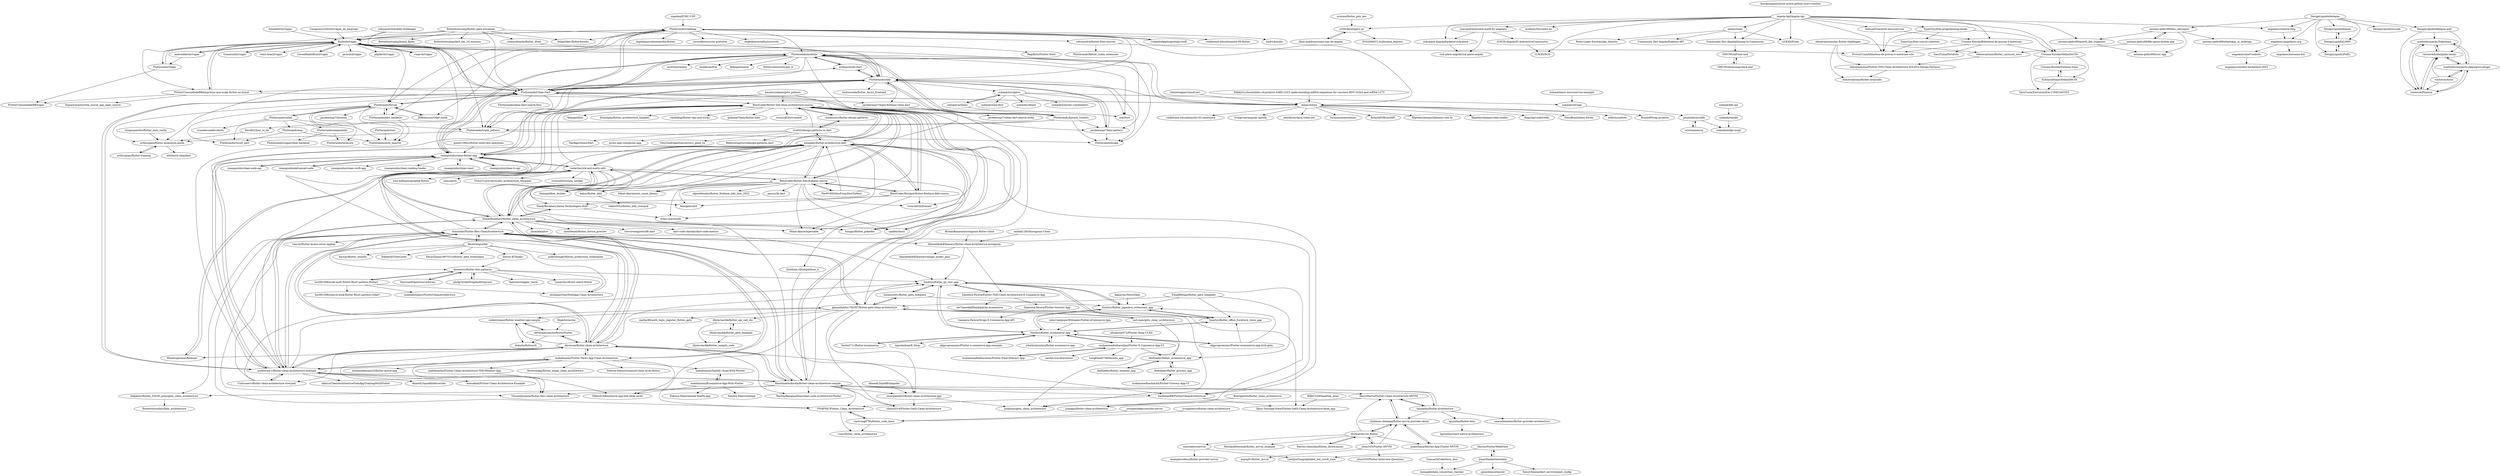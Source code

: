 digraph G {
"ropalma/ICMC-USP" -> "Flutterando/roadmap" ["e"=1]
"vuejs-br/vagas" -> "flutterbr/vagas" ["e"=1]
"mohak1283/Instagram-Clone" -> "AhmedAbdoElhawary/flutter-clean-architecture-instagram" ["e"=1]
"hungps/flutter_pokedex" -> "ResoCoder/flutter-tdd-clean-architecture-course" ["e"=1]
"klisiewicz/flutter-bloc-patterns" -> "VeryGoodOpenSource/formz" ["e"=1]
"klisiewicz/flutter-bloc-patterns" -> "philip-brink/DragAndDropLists" ["e"=1]
"klisiewicz/flutter-bloc-patterns" -> "hoc081098/node-auth-flutter-BLoC-pattern-RxDart"
"klisiewicz/flutter-bloc-patterns" -> "Rahiche/stepper_touch" ["e"=1]
"klisiewicz/flutter-bloc-patterns" -> "LanarsInc/direct-select-flutter" ["e"=1]
"klisiewicz/flutter-bloc-patterns" -> "imSanjaySoni/NoteApp-Clean-Architecture"
"klisiewicz/flutter-bloc-patterns" -> "SinaSys/flutter_go_rest_app"
"hoc081098/node-auth-flutter-BLoC-pattern-RxDart" -> "klisiewicz/flutter-bloc-patterns"
"hoc081098/node-auth-flutter-BLoC-pattern-RxDart" -> "imSanjaySoni/NoteApp-Clean-Architecture"
"hoc081098/node-auth-flutter-BLoC-pattern-RxDart" -> "imamabdulazis/FlutterCleanArchitecture"
"hoc081098/node-auth-flutter-BLoC-pattern-RxDart" -> "hoc081098/search-book-flutter-BLoC-pattern-rxdart"
"mobxjs/mobx.dart" -> "Flutterando/modular" ["e"=1]
"mobxjs/mobx.dart" -> "Flutterando/slidy" ["e"=1]
"scottt2/design-patterns-in-dart" -> "mkobuolys/flutter-design-patterns" ["e"=1]
"scottt2/design-patterns-in-dart" -> "RefactoringGuru/design-patterns-dart"
"scottt2/design-patterns-in-dart" -> "mhadaily/flutter-architecture-ddd"
"scottt2/design-patterns-in-dart" -> "TheAlgorithms/Dart" ["e"=1]
"scottt2/design-patterns-in-dart" -> "ResoCoder/flutter-tdd-clean-architecture-course"
"scottt2/design-patterns-in-dart" -> "picnic-app-cool/picnic-app" ["e"=1]
"scottt2/design-patterns-in-dart" -> "VeryGoodOpenSource/very_good_cli" ["e"=1]
"miorimmax/cq" -> "pmatiello/mockfn"
"Gommunity/vagas" -> "flutterbr/vagas" ["e"=1]
"flutterbootcamp/flutter-para-iniciantes" -> "flutterbootcamp/brasil_fields"
"flutterbootcamp/flutter-para-iniciantes" -> "flutterbr/vagas"
"flutterbootcamp/flutter-para-iniciantes" -> "FlutterComunidadeBR/empresas-que-usam-flutter-no-brasil"
"flutterbootcamp/flutter-para-iniciantes" -> "flutterbootcamp/dart_em_10_minutos"
"flutterbootcamp/flutter-para-iniciantes" -> "robsonsilv4/flutter-free-courses"
"flutterbootcamp/flutter-para-iniciantes" -> "Flutterando/Clean-Dart"
"flutterbootcamp/flutter-para-iniciantes" -> "rubensdemelo/flutter_ifood"
"flutterbootcamp/flutter-para-iniciantes" -> "feliperfdev/flutter4noobs" ["e"=1]
"Flutterando/slidy" -> "Flutterando/modular"
"Flutterando/slidy" -> "Flutterando/Clean-Dart"
"Flutterando/slidy" -> "jacobaraujo7/bloc-pattern"
"Flutterando/slidy" -> "flutterbr/vagas"
"Flutterando/slidy" -> "Flutterando/hasura_connect"
"Flutterando/slidy" -> "Flutterando/triple_pattern"
"Flutterando/slidy" -> "mobxjs/mobx.dart" ["e"=1]
"Flutterando/slidy" -> "Flutterando/asuka"
"Flutterando/slidy" -> "rmanguinho/clean-flutter-app"
"Flutterando/slidy" -> "FlutterComunidadeBR/empresas-que-usam-flutter-no-brasil"
"Flutterando/slidy" -> "toshiossada/flutter_micro_frontend"
"Flutterando/slidy" -> "nubank/nuvigator"
"Flutterando/slidy" -> "jacobaraujo7/login-firebase-clean-dart"
"Flutterando/slidy" -> "arthurgiani/flutter-animation-guide"
"Flutterando/slidy" -> "isar/hive" ["e"=1]
"steniowagner/mindCast" -> "olmps/memo" ["e"=1]
"kaparray/NewsDaily" -> "SinaSys/flutter_japanese_restaurant_app" ["e"=1]
"vedartm/rick-and-morty-info" -> "KhoaSuperman/findseat" ["e"=1]
"vedartm/rick-and-morty-info" -> "mhadaily/flutter-architecture-ddd"
"vedartm/rick-and-morty-info" -> "shubham-chhimpa/done_it"
"vedartm/rick-and-morty-info" -> "felangel/cubit" ["e"=1]
"vedartm/rick-and-morty-info" -> "ResoCoder/flutter-tdd-clean-architecture-course"
"vedartm/rick-and-morty-info" -> "rmanguinho/clean-flutter-app"
"vedartm/rick-and-morty-info" -> "zino-hofmann/graphql-flutter" ["e"=1]
"vedartm/rick-and-morty-info" -> "simc/dartx" ["e"=1]
"vedartm/rick-and-morty-info" -> "ShadyBoukhary/flutter_clean_architecture"
"vedartm/rick-and-morty-info" -> "felangel/flow_builder" ["e"=1]
"vedartm/rick-and-morty-info" -> "HasithaAthukorala/flutter-clean-architecture-sample"
"vedartm/rick-and-morty-info" -> "ResoCoder/flutter-ddd-firebase-course"
"vedartm/rick-and-morty-info" -> "hungps/flutter_pokedex" ["e"=1]
"vedartm/rick-and-morty-info" -> "VictorUvarov/provider_architecture_template" ["e"=1]
"vedartm/rick-and-morty-info" -> "rrousselGit/state_notifier" ["e"=1]
"ShadyBoukhary/flutter_clean_architecture" -> "ShadyBoukhary/Axion-Technologies-HnH"
"ShadyBoukhary/flutter_clean_architecture" -> "ResoCoder/flutter-tdd-clean-architecture-course"
"ShadyBoukhary/flutter_clean_architecture" -> "mhadaily/flutter-architecture-ddd"
"ShadyBoukhary/flutter_clean_architecture" -> "guilherme-v/flutter-clean-architecture-example"
"ShadyBoukhary/flutter_clean_architecture" -> "rmanguinho/clean-flutter-app"
"ShadyBoukhary/flutter_clean_architecture" -> "devmuaz/flutter-clean-architecture"
"ShadyBoukhary/flutter_clean_architecture" -> "vedartm/rick-and-morty-info"
"ShadyBoukhary/flutter_clean_architecture" -> "aloisdeniel/flutter_device_preview" ["e"=1]
"ShadyBoukhary/flutter_clean_architecture" -> "trevorwang/retrofit.dart" ["e"=1]
"ShadyBoukhary/flutter_clean_architecture" -> "ntminhdn/Flutter-Bloc-CleanArchitecture"
"ShadyBoukhary/flutter_clean_architecture" -> "spebbe/dartz" ["e"=1]
"ShadyBoukhary/flutter_clean_architecture" -> "Milad-Akarie/injectable" ["e"=1]
"ShadyBoukhary/flutter_clean_architecture" -> "dart-code-checker/dart-code-metrics" ["e"=1]
"ShadyBoukhary/flutter_clean_architecture" -> "hungps/flutter_pokedex" ["e"=1]
"ShadyBoukhary/flutter_clean_architecture" -> "jhomlala/alice" ["e"=1]
"Flutterando/Vagas" -> "flutterbr/vagas"
"Flutterando/Vagas" -> "FlutterComunidadeBR/vagas"
"ShadyBoukhary/Axion-Technologies-HnH" -> "ShadyBoukhary/flutter_clean_architecture"
"ShadyBoukhary/Axion-Technologies-HnH" -> "vykes-mac/molib"
"nubank/basic-microservice-example" -> "nubank/selvage" ["e"=1]
"Darren-chenchen/flutter_flowermusic" -> "ditclear/mvvm_flutter" ["e"=1]
"pmatiello/mockfn" -> "miorimmax/cq"
"pmatiello/mockfn" -> "nubank/midje-nrepl"
"comigor/artemis" -> "nubank/nuvigator" ["e"=1]
"comigor/artemis" -> "Flutterando/hasura_connect" ["e"=1]
"ditclear/mvvm_flutter" -> "jitsm555/Flutter-MVVM"
"ditclear/mvvm_flutter" -> "shubham-chhimpa/flutter-mvvm-provider-demo"
"ditclear/mvvm_flutter" -> "Darren-chenchen/flutter_flowermusic" ["e"=1]
"ditclear/mvvm_flutter" -> "MeshackMusundi/flutter_mvvm_example"
"ditclear/mvvm_flutter" -> "unicreators/mvvm"
"ditclear/mvvm_flutter" -> "azamsharp/Movies-App-Flutter-MVVM"
"ditclear/mvvm_flutter" -> "HarryHaiVn/Flutter-Clean-Architecture-MVVM"
"tguizelini/flutter-bloc" -> "tguizelini/react-native-architecture"
"jacobaraujo7/bloc-pattern" -> "Flutterando/asuka"
"jacobaraujo7/bloc-pattern" -> "Flutterando/slidy"
"HarryHaiVn/Flutter-Clean-Architecture-MVVM" -> "tguizelini/flutter-architecture"
"HarryHaiVn/Flutter-Clean-Architecture-MVVM" -> "shubham-chhimpa/flutter-mvvm-provider-demo"
"HarryHaiVn/Flutter-Clean-Architecture-MVVM" -> "juanagu/flutter-clean-architecture"
"nubank/selvage" -> "pmatiello/mockfn"
"nubank/emidje" -> "nubank/midje-nrepl"
"rmanguinho/clean-react" -> "rmanguinho/clean-flutter-app" ["e"=1]
"JonasWanke/timetable" -> "Skyost/FlutterWeekView"
"JonasWanke/timetable" -> "TatsuUkraine/dart_environment_config"
"JonasWanke/timetable" -> "komapeb/data_connection_checker"
"JonasWanke/timetable" -> "jamesblasco/layout" ["e"=1]
"srnunio/flutter_pub_dev" -> "e200/developers.ao"
"dotnetdevbr/vagas" -> "flutterbr/vagas" ["e"=1]
"mkobuolys/flutter-design-patterns" -> "ResoCoder/flutter-tdd-clean-architecture-course" ["e"=1]
"mkobuolys/flutter-design-patterns" -> "scottt2/design-patterns-in-dart" ["e"=1]
"ResoCoder/flutter-tdd-clean-architecture-course" -> "ShadyBoukhary/flutter_clean_architecture"
"ResoCoder/flutter-tdd-clean-architecture-course" -> "ResoCoder/flutter-ddd-firebase-course"
"ResoCoder/flutter-tdd-clean-architecture-course" -> "ResoCoder/finished-flutter-firebase-ddd-course"
"ResoCoder/flutter-tdd-clean-architecture-course" -> "mkobuolys/flutter-design-patterns" ["e"=1]
"ResoCoder/flutter-tdd-clean-architecture-course" -> "felangel/bloc" ["e"=1]
"ResoCoder/flutter-tdd-clean-architecture-course" -> "devmuaz/flutter-clean-architecture"
"ResoCoder/flutter-tdd-clean-architecture-course" -> "brianegan/flutter_architecture_samples" ["e"=1]
"ResoCoder/flutter-tdd-clean-architecture-course" -> "mhadaily/flutter-architecture-ddd"
"ResoCoder/flutter-tdd-clean-architecture-course" -> "vandadnp/flutter-tips-and-tricks" ["e"=1]
"ResoCoder/flutter-tdd-clean-architecture-course" -> "spebbe/dartz" ["e"=1]
"ResoCoder/flutter-tdd-clean-architecture-course" -> "gskinnerTeam/flutter-folio" ["e"=1]
"ResoCoder/flutter-tdd-clean-architecture-course" -> "rrousselGit/riverpod" ["e"=1]
"ResoCoder/flutter-tdd-clean-architecture-course" -> "hungps/flutter_pokedex" ["e"=1]
"ResoCoder/flutter-tdd-clean-architecture-course" -> "rrousselGit/freezed" ["e"=1]
"ResoCoder/flutter-tdd-clean-architecture-course" -> "isar/hive" ["e"=1]
"Tarikul711/flutter-ecommerce" -> "SinaSys/flutter_ecommerce_app" ["e"=1]
"flutterbr/vagas" -> "Flutterando/Vagas"
"flutterbr/vagas" -> "vuejs-br/vagas" ["e"=1]
"flutterbr/vagas" -> "Flutterando/Clean-Dart"
"flutterbr/vagas" -> "Flutterando/slidy"
"flutterbr/vagas" -> "androiddevbr/vagas" ["e"=1]
"flutterbr/vagas" -> "Flutterando/modular"
"flutterbr/vagas" -> "FlutterComunidadeBR/empresas-que-usam-flutter-no-brasil"
"flutterbr/vagas" -> "Flutterando/triple_pattern"
"flutterbr/vagas" -> "Flutterando/roadmap"
"flutterbr/vagas" -> "Gommunity/vagas" ["e"=1]
"flutterbr/vagas" -> "react-brasil/vagas" ["e"=1]
"flutterbr/vagas" -> "Flutterando/forum"
"flutterbr/vagas" -> "CocoaHeadsBrasil/vagas" ["e"=1]
"flutterbr/vagas" -> "qa-brasil/vagas" ["e"=1]
"flutterbr/vagas" -> "phpdevbr/vagas" ["e"=1]
"Flutterando/Clean-Dart" -> "Flutterando/modular"
"Flutterando/Clean-Dart" -> "Flutterando/slidy"
"Flutterando/Clean-Dart" -> "Flutterando/roadmap"
"Flutterando/Clean-Dart" -> "flutterbr/vagas"
"Flutterando/Clean-Dart" -> "rmanguinho/clean-flutter-app"
"Flutterando/Clean-Dart" -> "Flutterando/forum"
"Flutterando/Clean-Dart" -> "Flutterando/triple_pattern"
"Flutterando/Clean-Dart" -> "mobxjs/mobx.dart" ["e"=1]
"Flutterando/Clean-Dart" -> "jacobaraujo7/login-firebase-clean-dart"
"Flutterando/Clean-Dart" -> "olmps/memo"
"Flutterando/Clean-Dart" -> "Flutterando/hasura_connect"
"Flutterando/Clean-Dart" -> "Flutterando/clean-dart-search-bloc"
"Flutterando/Clean-Dart" -> "ResoCoder/flutter-tdd-clean-architecture-course"
"Flutterando/Clean-Dart" -> "guilherme-v/flutter-clean-architecture-example"
"Flutterando/Clean-Dart" -> "arthurgiani/flutter-animation-guide"
"KhoaSuperman/findseat" -> "vedartm/rick-and-morty-info" ["e"=1]
"guilherme-v/flutter-clean-architecture-example" -> "devmuaz/flutter-clean-architecture"
"guilherme-v/flutter-clean-architecture-example" -> "Uuttssaavv/flutter-clean-architecture-riverpod" ["e"=1]
"guilherme-v/flutter-clean-architecture-example" -> "ShadyBoukhary/flutter_clean_architecture"
"guilherme-v/flutter-clean-architecture-example" -> "ntminhdn/Flutter-Bloc-CleanArchitecture"
"guilherme-v/flutter-clean-architecture-example" -> "HasithaAthukorala/flutter-clean-architecture-sample"
"guilherme-v/flutter-clean-architecture-example" -> "ResoCoder/flutter-tdd-clean-architecture-course"
"guilherme-v/flutter-clean-architecture-example" -> "rmanguinho/clean-flutter-app"
"guilherme-v/flutter-clean-architecture-example" -> "AhmedLSayed9/deliverzler" ["e"=1]
"guilherme-v/flutter-clean-architecture-example" -> "mhadaily/flutter-architecture-ddd"
"guilherme-v/flutter-clean-architecture-example" -> "mahdinazmi/Flutter-News-App-Clean-Architecture"
"guilherme-v/flutter-clean-architecture-example" -> "phamdinhduc795397/flutter-getx-clean-architecture"
"guilherme-v/flutter-clean-architecture-example" -> "enesakbal/Flutter-Clean-Architecture-Example"
"guilherme-v/flutter-clean-architecture-example" -> "vedartm/rick-and-morty-info"
"guilherme-v/flutter-clean-architecture-example" -> "okaryo/CleanArchitectureTodoAppTrainingWithFlutter" ["e"=1]
"guilherme-v/flutter-clean-architecture-example" -> "Flutterando/Clean-Dart"
"rmanguinho/clean-ts-api" -> "rmanguinho/clean-flutter-app" ["e"=1]
"kauemurakami/getx_pattern" -> "rmanguinho/clean-flutter-app" ["e"=1]
"kauemurakami/getx_pattern" -> "phamdinhduc795397/flutter-getx-clean-architecture" ["e"=1]
"kauemurakami/getx_pattern" -> "ResoCoder/flutter-tdd-clean-architecture-course" ["e"=1]
"Flutterando/modular" -> "Flutterando/slidy"
"Flutterando/modular" -> "Flutterando/Clean-Dart"
"Flutterando/modular" -> "mobxjs/mobx.dart" ["e"=1]
"Flutterando/modular" -> "Flutterando/triple_pattern"
"Flutterando/modular" -> "flutterbr/vagas"
"Flutterando/modular" -> "Flutterando/hasura_connect"
"Flutterando/modular" -> "isar/hive" ["e"=1]
"Flutterando/modular" -> "invertase/melos" ["e"=1]
"Flutterando/modular" -> "leoafarias/fvm" ["e"=1]
"Flutterando/modular" -> "Flutterando/asuka"
"Flutterando/modular" -> "Milad-Akarie/auto_route_library" ["e"=1]
"Flutterando/modular" -> "felangel/mason" ["e"=1]
"Flutterando/modular" -> "jacobaraujo7/bloc-pattern"
"Flutterando/modular" -> "rmanguinho/clean-flutter-app"
"Flutterando/modular" -> "fluttercommunity/get_it" ["e"=1]
"ishaileshmishra/flutter-ecommerce-app" -> "SinaSys/flutter_ecommerce_app" ["e"=1]
"TheWCKD/blocFromZeroToHero" -> "ResoCoder/flutter-tdd-clean-architecture-course" ["e"=1]
"TheWCKD/blocFromZeroToHero" -> "ResoCoder/flutter-ddd-firebase-course" ["e"=1]
"TheWCKD/blocFromZeroToHero" -> "mhadaily/flutter-architecture-ddd" ["e"=1]
"mhadaily/flutter-architecture-ddd" -> "ResoCoder/finished-flutter-firebase-ddd-course"
"mhadaily/flutter-architecture-ddd" -> "ResoCoder/flutter-ddd-firebase-course"
"mhadaily/flutter-architecture-ddd" -> "ResoCoder/flutter-tdd-clean-architecture-course"
"mhadaily/flutter-architecture-ddd" -> "ShadyBoukhary/flutter_clean_architecture"
"mhadaily/flutter-architecture-ddd" -> "vedartm/rick-and-morty-info"
"mhadaily/flutter-architecture-ddd" -> "kaboc/flutter_ddd"
"mhadaily/flutter-architecture-ddd" -> "HasithaAthukorala/flutter-clean-architecture-sample"
"mhadaily/flutter-architecture-ddd" -> "rmanguinho/clean-flutter-app"
"mhadaily/flutter-architecture-ddd" -> "vykes-mac/molib"
"mhadaily/flutter-architecture-ddd" -> "Milad-Akarie/injectable" ["e"=1]
"mhadaily/flutter-architecture-ddd" -> "guilherme-v/flutter-clean-architecture-example"
"mhadaily/flutter-architecture-ddd" -> "ShadyBoukhary/Axion-Technologies-HnH"
"mhadaily/flutter-architecture-ddd" -> "scottt2/design-patterns-in-dart"
"mhadaily/flutter-architecture-ddd" -> "bachhoan88/FlutterCleanArchitecture"
"mhadaily/flutter-architecture-ddd" -> "felangel/flow_builder" ["e"=1]
"rubensdemelo/flutter_ifood" -> "RegiByte/Flutter-ifood"
"FlutterComunidadeBR/empresas-que-usam-flutter-no-brasil" -> "flutterbr/vagas"
"FlutterComunidadeBR/empresas-que-usam-flutter-no-brasil" -> "FlutterComunidadeBR/vagas"
"FlutterComunidadeBR/empresas-que-usam-flutter-no-brasil" -> "0xjoaovpsantos/the_movie_app_open_source"
"FlutterComunidadeBR/empresas-que-usam-flutter-no-brasil" -> "jacobaraujo7/bloc-pattern"
"rmanguinho/clean-node-api" -> "rmanguinho/clean-flutter-app" ["e"=1]
"tguizelini/flutter-architecture" -> "HarryHaiVn/Flutter-Clean-Architecture-MVVM"
"tguizelini/flutter-architecture" -> "HasithaAthukorala/flutter-clean-architecture-sample"
"tguizelini/flutter-architecture" -> "shubham-chhimpa/flutter-mvvm-provider-demo"
"tguizelini/flutter-architecture" -> "tguizelini/flutter-bloc"
"tguizelini/flutter-architecture" -> "samuelematias/flutter-provider-architecture"
"Bwolfs2/how_to_do" -> "arthurgiani/flutter-animation-guide"
"azamsharp/Movies-App-Flutter-MVVM" -> "shubham-chhimpa/flutter-mvvm-provider-demo"
"shubham-chhimpa/flutter-mvvm-provider-demo" -> "HarryHaiVn/Flutter-Clean-Architecture-MVVM"
"shubham-chhimpa/flutter-mvvm-provider-demo" -> "azamsharp/Movies-App-Flutter-MVVM"
"shubham-chhimpa/flutter-mvvm-provider-demo" -> "ditclear/mvvm_flutter"
"Flutterando/hasura_connect" -> "Flutterando/slidy"
"Flutterando/hasura_connect" -> "Flutterando/triple_pattern"
"Flutterando/hasura_connect" -> "Flutterando/asuka"
"Flutterando/hasura_connect" -> "jacobaraujo7/bloc-pattern"
"Flutterando/hasura_connect" -> "Bwolfs2/how_to_do"
"Flutterando/hasura_connect" -> "Flutterando/modular"
"rmanguinho/clean-flutter-app" -> "Flutterando/Clean-Dart"
"rmanguinho/clean-flutter-app" -> "rmanguinho/clean-node-api" ["e"=1]
"rmanguinho/clean-flutter-app" -> "rmanguinho/advanced-node" ["e"=1]
"rmanguinho/clean-flutter-app" -> "rmanguinho/clean-react" ["e"=1]
"rmanguinho/clean-flutter-app" -> "rmanguinho/clean-ts-api" ["e"=1]
"rmanguinho/clean-flutter-app" -> "rmanguinho/clean-swift-app" ["e"=1]
"rmanguinho/clean-flutter-app" -> "ShadyBoukhary/flutter_clean_architecture"
"rmanguinho/clean-flutter-app" -> "Flutterando/modular"
"rmanguinho/clean-flutter-app" -> "Flutterando/slidy"
"rmanguinho/clean-flutter-app" -> "ResoCoder/flutter-tdd-clean-architecture-course"
"rmanguinho/clean-flutter-app" -> "mhadaily/flutter-architecture-ddd"
"rmanguinho/clean-flutter-app" -> "rmanguinho/clean-ranking-loader" ["e"=1]
"rmanguinho/clean-flutter-app" -> "vedartm/rick-and-morty-info"
"rmanguinho/clean-flutter-app" -> "flutterbr/vagas"
"rmanguinho/clean-flutter-app" -> "guilherme-v/flutter-clean-architecture-example"
"ResoCoder/finished-flutter-firebase-ddd-course" -> "ResoCoder/flutter-ddd-firebase-course"
"ResoCoder/finished-flutter-firebase-ddd-course" -> "mhadaily/flutter-architecture-ddd"
"ResoCoder/finished-flutter-firebase-ddd-course" -> "ResoCoder/flutter-tdd-clean-architecture-course"
"ResoCoder/finished-flutter-firebase-ddd-course" -> "felangel/cubit" ["e"=1]
"ResoCoder/finished-flutter-firebase-ddd-course" -> "Milad-Akarie/injectable" ["e"=1]
"ResoCoder/finished-flutter-firebase-ddd-course" -> "rrousselGit/freezed" ["e"=1]
"ResoCoder/finished-flutter-firebase-ddd-course" -> "ShadyBoukhary/Axion-Technologies-HnH"
"jacobaraujo7/login-firebase-clean-dart" -> "jacobaraujo7/clean-dart-search-mobx"
"ResoCoder/flutter-ddd-firebase-course" -> "ResoCoder/finished-flutter-firebase-ddd-course"
"ResoCoder/flutter-ddd-firebase-course" -> "mhadaily/flutter-architecture-ddd"
"ResoCoder/flutter-ddd-firebase-course" -> "ResoCoder/flutter-tdd-clean-architecture-course"
"ResoCoder/flutter-ddd-firebase-course" -> "rrousselGit/freezed" ["e"=1]
"ResoCoder/flutter-ddd-firebase-course" -> "spebbe/dartz" ["e"=1]
"ResoCoder/flutter-ddd-firebase-course" -> "felangel/cubit" ["e"=1]
"ResoCoder/flutter-ddd-firebase-course" -> "vedartm/rick-and-morty-info"
"ResoCoder/flutter-ddd-firebase-course" -> "felangel/flow_builder" ["e"=1]
"ResoCoder/flutter-ddd-firebase-course" -> "Milad-Akarie/injectable" ["e"=1]
"ResoCoder/flutter-ddd-firebase-course" -> "alperefesahin/flutter_firebase_ddd_bloc_2022" ["e"=1]
"ResoCoder/flutter-ddd-firebase-course" -> "passsy/kt.dart" ["e"=1]
"ResoCoder/flutter-ddd-firebase-course" -> "TheWCKD/blocFromZeroToHero" ["e"=1]
"ResoCoder/flutter-ddd-firebase-course" -> "kaboc/flutter_ddd"
"ResoCoder/flutter-ddd-firebase-course" -> "Milad-Akarie/auto_route_library" ["e"=1]
"ResoCoder/flutter-ddd-firebase-course" -> "vykes-mac/molib"
"robsonsilv4/flutter-free-courses" -> "ProvasUcan/biblioteca-de-provas-e-materiais-site"
"robsonsilv4/flutter-free-courses" -> "Flutterando/flutter_mobx_extension"
"nubank/nuvigator" -> "nubank/state-flow" ["e"=1]
"nubank/nuvigator" -> "nubank/i18next"
"nubank/nuvigator" -> "nubank/matcher-combinators" ["e"=1]
"nubank/nuvigator" -> "jacobaraujo7/bloc-pattern"
"nubank/nuvigator" -> "nubank/selvage"
"nubank/nuvigator" -> "comigor/artemis" ["e"=1]
"nubank/k8s-api" -> "nubank/emidje"
"VeryGoodOpenSource/formz" -> "klisiewicz/flutter-bloc-patterns" ["e"=1]
"robsonsilv4/mobile-challenges" -> "Flutterando/Clean-Dart" ["e"=1]
"robsonsilv4/mobile-challenges" -> "flutterbr/vagas" ["e"=1]
"philip-brink/DragAndDropLists" -> "klisiewicz/flutter-bloc-patterns" ["e"=1]
"GiancarloCode/form_bloc" -> "komapeb/data_connection_checker" ["e"=1]
"Skyost/FlutterWeekView" -> "JonasWanke/timetable"
"Skyost/FlutterWeekView" -> "LiewJunTung/alphabet_list_scroll_view"
"unicreators/mvvm" -> "examplecodecn/flutter-provider-mvvm"
"unicreators/mvvm" -> "LiewJunTung/alphabet_list_scroll_view"
"kaboc/flutter_ddd" -> "tokku5552/flutter_ddd_riverpod" ["e"=1]
"Rodrigolmti/flutter_clean_architecture" -> "juanagu/flutter-clean-architecture"
"HasithaAthukorala/flutter-clean-architecture-sample" -> "RashmiRanganathan/clean-code-architecture-flutter"
"HasithaAthukorala/flutter-clean-architecture-sample" -> "devmuaz/flutter-clean-architecture"
"HasithaAthukorala/flutter-clean-architecture-sample" -> "tguizelini/flutter-architecture"
"HasithaAthukorala/flutter-clean-architecture-sample" -> "omergamliel3/flutter-clean-architecture-app"
"HasithaAthukorala/flutter-clean-architecture-sample" -> "ntminhdn/Flutter-Bloc-CleanArchitecture"
"HasithaAthukorala/flutter-clean-architecture-sample" -> "VNAPNIC/Flutter_Clean_Architecture"
"HasithaAthukorala/flutter-clean-architecture-sample" -> "bachhoan88/FlutterCleanArchitecture"
"HasithaAthukorala/flutter-clean-architecture-sample" -> "guilherme-v/flutter-clean-architecture-example"
"HasithaAthukorala/flutter-clean-architecture-sample" -> "babakoto/flutter_SOLID_principles_clean_architecture"
"HasithaAthukorala/flutter-clean-architecture-sample" -> "VincentJouanne/flutter-bloc-clean-architecture"
"HasithaAthukorala/flutter-clean-architecture-sample" -> "mhadaily/flutter-architecture-ddd"
"HasithaAthukorala/flutter-clean-architecture-sample" -> "shaon2016/Flutter-GetX-Clean-Architecture"
"HasithaAthukorala/flutter-clean-architecture-sample" -> "ResoCoder/flutter-tdd-clean-architecture-course"
"HasithaAthukorala/flutter-clean-architecture-sample" -> "HarryHaiVn/Flutter-Clean-Architecture-MVVM"
"arthurgiani/flutter-animation-guide" -> "arthurgiani/flutter-training"
"arthurgiani/flutter-animation-guide" -> "nitoba/cli-cleandart"
"Davies-K/Taskez" -> "klisiewicz/flutter-bloc-patterns" ["e"=1]
"NAalytics/Assemblies-of-putative-SARS-CoV2-spike-encoding-mRNA-sequences-for-vaccines-BNT-162b2-and-mRNA-1273" -> "olmps/memo" ["e"=1]
"omergamliel3/flutter-clean-architecture-app" -> "shaon2016/Flutter-GetX-Clean-Architecture"
"omergamliel3/flutter-clean-architecture-app" -> "junbjnnn/getx_clean_architecture"
"jitsm555/Flutter-MVVM" -> "ditclear/mvvm_flutter"
"jitsm555/Flutter-MVVM" -> "shubham-chhimpa/flutter-mvvm-provider-demo"
"jitsm555/Flutter-MVVM" -> "maraj91/flutter_mvvm"
"jitsm555/Flutter-MVVM" -> "jitsm555/Flutter-Interview-Questions" ["e"=1]
"power19942/flutter-interview-questions" -> "rmanguinho/clean-flutter-app" ["e"=1]
"devmuaz/flutter-clean-architecture" -> "guilherme-v/flutter-clean-architecture-example"
"devmuaz/flutter-clean-architecture" -> "ResoCoder/flutter-tdd-clean-architecture-course"
"devmuaz/flutter-clean-architecture" -> "HasithaAthukorala/flutter-clean-architecture-sample"
"devmuaz/flutter-clean-architecture" -> "bachhoan88/FlutterCleanArchitecture"
"devmuaz/flutter-clean-architecture" -> "developersancho/Rorty.Flutter"
"devmuaz/flutter-clean-architecture" -> "codestronaut/flutter-weather-app-sample"
"devmuaz/flutter-clean-architecture" -> "ntminhdn/Flutter-Bloc-CleanArchitecture"
"devmuaz/flutter-clean-architecture" -> "RashmiRanganathan/clean-code-architecture-flutter"
"devmuaz/flutter-clean-architecture" -> "ShadyBoukhary/flutter_clean_architecture"
"devmuaz/flutter-clean-architecture" -> "mahdinazmi/Flutter-News-App-Clean-Architecture"
"devmuaz/flutter-clean-architecture" -> "Uuttssaavv/flutter-clean-architecture-riverpod" ["e"=1]
"devmuaz/flutter-clean-architecture" -> "VincentJouanne/flutter-bloc-clean-architecture"
"devmuaz/flutter-clean-architecture" -> "mhadaily/flutter-architecture-ddd"
"devmuaz/flutter-clean-architecture" -> "KhoaSuperman/findseat" ["e"=1]
"devmuaz/flutter-clean-architecture" -> "SinaSys/flutter_go_rest_app"
"eliezerantonio/my-flutter-challenges" -> "eliezerantonio/flutter_carousel_intro"
"eliezerantonio/my-flutter-challenges" -> "eliezerantonio/Flutter-TDD-Clean-Architecture-SOLID-e-Design-Patterns"
"eliezerantonio/my-flutter-challenges" -> "eliezerantonio/flutter-avancado"
"CodandoApple/aprenda-swift" -> "Flutterando/roadmap" ["e"=1]
"rahul-badgujar/EShopee-Flutter-eCommerce-App" -> "SinaSys/flutter_ecommerce_app" ["e"=1]
"VNAPNIC/Flutter_Clean_Architecture" -> "vantrung8794/flutter_code_base"
"VNAPNIC/Flutter_Clean_Architecture" -> "vuitv/flutter_clean_architecture"
"vantrung8794/flutter_code_base" -> "vuitv/flutter_clean_architecture"
"vantrung8794/flutter_code_base" -> "VNAPNIC/Flutter_Clean_Architecture"
"hasancse91/flutter_getx_template" -> "SinaSys/flutter_go_rest_app" ["e"=1]
"hasancse91/flutter_getx_template" -> "phamdinhduc795397/flutter-getx-clean-architecture" ["e"=1]
"hasancse91/flutter_getx_template" -> "SinaSys/flutter_japanese_restaurant_app" ["e"=1]
"phamdinhduc795397/flutter-getx-clean-architecture" -> "md-siam/getx_clean_architecture" ["e"=1]
"phamdinhduc795397/flutter-getx-clean-architecture" -> "shaon2016/Flutter-GetX-Clean-Architecture"
"phamdinhduc795397/flutter-getx-clean-architecture" -> "hasancse91/flutter_getx_template" ["e"=1]
"phamdinhduc795397/flutter-getx-clean-architecture" -> "junbjnnn/getx_clean_architecture"
"phamdinhduc795397/flutter-getx-clean-architecture" -> "omergamliel3/flutter-clean-architecture-app"
"phamdinhduc795397/flutter-getx-clean-architecture" -> "mattar88/auth_login_register_flutter_getx"
"phamdinhduc795397/flutter-getx-clean-architecture" -> "Spicy-Sausage-Stew/Flutter-GetX-Clean-Architecture-dank_app"
"phamdinhduc795397/flutter-getx-clean-architecture" -> "SinaSys/flutter_go_rest_app"
"phamdinhduc795397/flutter-getx-clean-architecture" -> "VNAPNIC/Flutter_Clean_Architecture"
"phamdinhduc795397/flutter-getx-clean-architecture" -> "codestronaut/flutter-weather-app-sample"
"phamdinhduc795397/flutter-getx-clean-architecture" -> "dhola-hardik/flutter_api_call_dio"
"phamdinhduc795397/flutter-getx-clean-architecture" -> "ntminhdn/Flutter-Bloc-CleanArchitecture"
"olmps/memo" -> "Flutterando/Clean-Dart"
"olmps/memo" -> "maykbrito/mini-video-me" ["e"=1]
"olmps/memo" -> "Flutterando/modular"
"olmps/memo" -> "lucasmontano/memo"
"olmps/memo" -> "BrasilAPI/BrasilAPI" ["e"=1]
"olmps/memo" -> "filipedeschamps/tabnews.com.br" ["e"=1]
"olmps/memo" -> "flutterbr/vagas"
"olmps/memo" -> "filipedeschamps/video-maker" ["e"=1]
"olmps/memo" -> "diego3g/rocketredis" ["e"=1]
"olmps/memo" -> "DenoBrazil/deno-forum" ["e"=1]
"olmps/memo" -> "Flutterando/slidy"
"olmps/memo" -> "unform/unform" ["e"=1]
"olmps/memo" -> "BrasilAPI/cep-promise" ["e"=1]
"olmps/memo" -> "rocketseat-education/nlw-03-omnistack" ["e"=1]
"olmps/memo" -> "trungvose/angular-spotify" ["e"=1]
"mohammedhashim44/Flutter-Grocery-App-UI" -> "AbdQader/flutter_grocery_app"
"Flutterando/triple_pattern" -> "Flutterando/asuka"
"Flutterando/triple_pattern" -> "arthurgiani/flutter-animation-guide"
"Angola-Api/Angola-Api" -> "interjs/inter"
"Angola-Api/Angola-Api" -> "Creuma-Kuzola/Biblioteca-de-provas-e-materiais"
"Angola-Api/Angola-Api" -> "angolaosc/mentorship"
"Angola-Api/Angola-Api" -> "Community-Dev-Angola/Joining-to-Community"
"Angola-Api/Angola-Api" -> "TyperGuy/free-programming-books"
"Angola-Api/Angola-Api" -> "ProvasUcan/biblioteca-de-provas-e-materiais-site"
"Angola-Api/Angola-Api" -> "e200/developers.ao"
"Angola-Api/Angola-Api" -> "acidiney/buscador-ao"
"Angola-Api/Angola-Api" -> "AdilsonFuxe/auth-microservice"
"Angola-Api/Angola-Api" -> "LUK3D/Flutjs"
"Angola-Api/Angola-Api" -> "antonio-pedro99/powfu_file_organizer"
"Angola-Api/Angola-Api" -> "joaroque/awesome-made-by-angolans"
"Angola-Api/Angola-Api" -> "LUK3D/NOS"
"Angola-Api/Angola-Api" -> "Creuma-Kuzola/30diasDeCSS"
"Angola-Api/Angola-Api" -> "risk-place-angola/backend-risk-place"
"rmanguinho/advanced-node" -> "rmanguinho/clean-flutter-app" ["e"=1]
"bachhoan88/FlutterCleanArchitecture" -> "Spicy-Sausage-Stew/Flutter-GetX-Clean-Architecture-dank_app"
"bachhoan88/FlutterCleanArchitecture" -> "VNAPNIC/Flutter_Clean_Architecture"
"muhammadtalhasultan/Flutter-E-Commerce-App-UI" -> "SinaSys/flutter_ecommerce_app"
"muhammadtalhasultan/Flutter-E-Commerce-App-UI" -> "muhammadtalhasultan/Flutter-Food-Delivery-App" ["e"=1]
"muhammadtalhasultan/Flutter-E-Commerce-App-UI" -> "AbdQader/flutter_ecommerce_app"
"muhammadtalhasultan/Flutter-E-Commerce-App-UI" -> "sandei-travolta/estore"
"muhammadtalhasultan/Flutter-E-Commerce-App-UI" -> "LongKhoa0706/fashion_app" ["e"=1]
"muhammadtalhasultan/Flutter-Food-Delivery-App" -> "muhammadtalhasultan/Flutter-E-Commerce-App-UI" ["e"=1]
"trunghieuvn/flutter-clean-architecture" -> "vantrung8794/flutter_code_base"
"shubham-chhimpa/done_it" -> "omergamliel3/flutter-clean-architecture-app"
"antonio-pedro99/powfu_file_organizer" -> "antonio-pedro99/irctc-app"
"AdilsonFuxe/auth-microservice" -> "ProvasUcan/biblioteca-de-provas-e-materiais-site"
"AdilsonFuxe/auth-microservice" -> "Creuma-Kuzola/Biblioteca-de-provas-e-materiais"
"Creuma-Kuzola/Biblioteca-de-provas-e-materiais" -> "ProvasUcan/biblioteca-de-provas-e-materiais-site"
"Creuma-Kuzola/Biblioteca-de-provas-e-materiais" -> "SaraTuma/Portifolio"
"Creuma-Kuzola/Biblioteca-de-provas-e-materiais" -> "Creuma-Kuzola/30diasDeCSS"
"Creuma-Kuzola/Sistema-Solar" -> "EufranioDiogo/30diasDeCSS"
"interjs/inter" -> "LUK3D/Flutjs"
"interjs/inter" -> "Paulo-Lopes-Estevao/Api_Identity"
"interjs/inter" -> "Community-Dev-Angola/Dialetus-API"
"interjs/inter" -> "Community-Dev-Angola/Joining-to-Community"
"Community-Dev-Angola/Joining-to-Community" -> "OMUNGA/Front-end"
"joaroque/awesome-made-by-angolans" -> "risk-place-angola/backend-risk-place"
"joaroque/awesome-made-by-angolans" -> "risk-place-angola/risk-place-angola"
"joaroque/awesome-made-by-angolans" -> "LUK3D-Angola/IC-InteractiveConstructor"
"LUK3D-Angola/IC-InteractiveConstructor" -> "LUK3D/NOS"
"Creuma-Kuzola/30diasDeCSS" -> "Creuma-Kuzola/Sistema-Solar"
"Creuma-Kuzola/30diasDeCSS" -> "EufranioDiogo/30diasDeCSS"
"Creuma-Kuzola/30diasDeCSS" -> "SaraTuma/ExerciciosEm-C-INICIANTES"
"TyperGuy/free-course-colection" -> "ProvasUcan/biblioteca-de-provas-e-materiais-site"
"EufranioDiogo/30diasDeCSS" -> "Creuma-Kuzola/Sistema-Solar"
"EufranioDiogo/30diasDeCSS" -> "SaraTuma/ExerciciosEm-C-INICIANTES"
"abuanwar072/Flutter-Shop-UI-Kit" -> "muhammadtalhasultan/Flutter-E-Commerce-App-UI" ["e"=1]
"afgprogrammer/Flutter-ecommerce-app-with-getx" -> "SinaSys/flutter_ecommerce_app" ["e"=1]
"afgprogrammer/Flutter-ecommerce-app-with-getx" -> "SinaSys/flutter_japanese_restaurant_app" ["e"=1]
"afgprogrammer/Flutter-ecommerce-app-with-getx" -> "SinaSys/flutter_office_furniture_store_app" ["e"=1]
"DesignLiquido/delegua" -> "DesignLiquido/liquido"
"DesignLiquido/delegua" -> "DesignLiquido/FolEs"
"DesignLiquido/delegua" -> "DesignLiquido/vscode"
"DesignLiquido/delegua" -> "DesignLiquido/delegua-web"
"DesignLiquido/delegua" -> "DesignLiquido/LMHT"
"DesignLiquido/delegua" -> "angolaosc/mentorship"
"DesignLiquido/delegua" -> "antonio-pedro99/bmi_calculator"
"DesignLiquido/delegua" -> "angolaosc/angolaosc.org"
"RivaanRanawat/instagram-flutter-clone" -> "AhmedAbdoElhawary/flutter-clean-architecture-instagram" ["e"=1]
"Flutterando/roadmap" -> "Flutterando/Clean-Dart"
"Flutterando/roadmap" -> "flutterbr/vagas"
"Flutterando/roadmap" -> "Flutterando/forum"
"Flutterando/roadmap" -> "Flutterando/modular"
"Flutterando/roadmap" -> "CodandoApple/aprenda-swift" ["e"=1]
"Flutterando/roadmap" -> "feliperfdev/flutter4noobs" ["e"=1]
"Flutterando/roadmap" -> "JHBitencourt/dart-book"
"Flutterando/roadmap" -> "rocketseat-education/nlw-06-flutter" ["e"=1]
"Flutterando/roadmap" -> "Flutterando/slidy"
"Flutterando/roadmap" -> "olmps/memo"
"Flutterando/roadmap" -> "Flutterando/dart_backend"
"Flutterando/roadmap" -> "he4rt/4noobs" ["e"=1]
"Flutterando/roadmap" -> "digitalinnovationone/dio-flutter"
"Flutterando/roadmap" -> "iuricode/recursos-gratuitos" ["e"=1]
"Flutterando/roadmap" -> "engenheiracoelho/curriculo" ["e"=1]
"SinaSys/flutter_ecommerce_app" -> "SinaSys/flutter_japanese_restaurant_app"
"SinaSys/flutter_ecommerce_app" -> "SinaSys/flutter_office_furniture_store_app"
"SinaSys/flutter_ecommerce_app" -> "muhammadtalhasultan/Flutter-E-Commerce-App-UI"
"SinaSys/flutter_ecommerce_app" -> "SinaSys/flutter_go_rest_app"
"SinaSys/flutter_ecommerce_app" -> "afgprogrammer/Flutter-ecommerce-app-with-getx" ["e"=1]
"SinaSys/flutter_ecommerce_app" -> "tejasbadone/E-Shop"
"SinaSys/flutter_ecommerce_app" -> "afgprogrammer/Flutter-e-commerce-app-example" ["e"=1]
"SinaSys/flutter_ecommerce_app" -> "ishaileshmishra/flutter-ecommerce-app" ["e"=1]
"SinaSys/flutter_ecommerce_app" -> "Tarikul711/flutter-ecommerce" ["e"=1]
"SinaSys/flutter_ecommerce_app" -> "AbdQader/flutter_ecommerce_app"
"AhmedLSayed9/shopzler" -> "omergamliel3/flutter-clean-architecture-app" ["e"=1]
"AhmedAbdoElhawary/flutter-clean-architecture-instagram" -> "AhmedAbdoElhawary/image_picker_plus"
"AhmedAbdoElhawary/flutter-clean-architecture-instagram" -> "ntminhdn/Flutter-Bloc-CleanArchitecture"
"AhmedAbdoElhawary/flutter-clean-architecture-instagram" -> "SinaSys/flutter_go_rest_app"
"AhmedAbdoElhawary/flutter-clean-architecture-instagram" -> "Sameera-Perera/Flutter-TDD-Clean-Architecture-E-Commerce-App"
"babakoto/flutter_SOLID_principles_clean_architecture" -> "fluttertutorialin/clean_architecture"
"codestronaut/flutter-weather-app-sample" -> "dubydu/fluttourII"
"codestronaut/flutter-weather-app-sample" -> "developersancho/Rorty.Flutter"
"Sameera-Perera/Flutter-Grocery-App" -> "Sameera-Perera/Strapi-E-Commerce-App-API"
"dhola-hardik/flutter_api_call_dio" -> "dhola-hardik/flutter_getx_example"
"dhola-hardik/flutter_api_call_dio" -> "dhola-hardik/flutter_sample_code"
"afgprogrammer/Flutter-e-commerce-app-example" -> "SinaSys/flutter_ecommerce_app" ["e"=1]
"filiph/tictactoe" -> "developersancho/Rorty.Flutter" ["e"=1]
"RifkiCS29/headline_news" -> "Spicy-Sausage-Stew/Flutter-GetX-Clean-Architecture-dank_app"
"JHBitencourt/dart-book" -> "Flutterando/forum"
"DesignLiquido/delegua-web" -> "mathwbruxarias/Yokohama"
"DesignLiquido/delegua-web" -> "vmwavie/boilerplate-nestjs"
"DesignLiquido/delegua-web" -> "vmwavie/Pizzaria"
"dhola-hardik/flutter_getx_example" -> "dhola-hardik/flutter_sample_code"
"dhola-hardik/flutter_getx_example" -> "dhola-hardik/flutter_api_call_dio"
"Flutterando/uno" -> "Flutterando/auto_injector"
"TyperGuy/free-programming-books" -> "ProvasUcan/biblioteca-de-provas-e-materiais-site"
"TyperGuy/free-programming-books" -> "Creuma-Kuzola/30diasDeCSS"
"TyperGuy/free-programming-books" -> "TyperGuy/free-course-colection"
"arthurgiani/flutter-training" -> "arthurgiani/flutter-animation-guide"
"eliezerantonio/Flutter-TDD-Clean-Architecture-SOLID-e-Design-Patterns" -> "eliezerantonio/flutter-avancado"
"ilhas-maldivas/como-sair-de-angola" -> "e200/developers.ao"
"e200/developers.ao" -> "DVS2000/Ui_multicaixa_express"
"e200/developers.ao" -> "ilhas-maldivas/como-sair-de-angola"
"DesignLiquido/LMHT" -> "DesignLiquido/FolEs"
"DesignLiquido/LMHT" -> "DesignLiquido/liquido"
"androiddevbr/vagas" -> "flutterbr/vagas" ["e"=1]
"androiddevbr/vagas" -> "Flutterando/Vagas" ["e"=1]
"EmadBeltaje/flutter_getx_template" -> "AbdQader/flutter_ecommerce_app" ["e"=1]
"EmadBeltaje/flutter_getx_template" -> "SinaSys/flutter_office_furniture_store_app" ["e"=1]
"EmadBeltaje/flutter_getx_template" -> "phamdinhduc795397/flutter-getx-clean-architecture" ["e"=1]
"EmadBeltaje/flutter_getx_template" -> "SinaSys/flutter_japanese_restaurant_app" ["e"=1]
"SinaSys/flutter_go_rest_app" -> "SinaSys/flutter_japanese_restaurant_app"
"SinaSys/flutter_go_rest_app" -> "SinaSys/flutter_ecommerce_app"
"SinaSys/flutter_go_rest_app" -> "SinaSys/flutter_office_furniture_store_app"
"SinaSys/flutter_go_rest_app" -> "hasancse91/flutter_getx_template" ["e"=1]
"SinaSys/flutter_go_rest_app" -> "Sameera-Perera/Flutter-TDD-Clean-Architecture-E-Commerce-App"
"SinaSys/flutter_go_rest_app" -> "junbjnnn/getx_clean_architecture"
"spebbe/dartz" -> "ResoCoder/flutter-tdd-clean-architecture-course" ["e"=1]
"CocoaHeadsBrasil/vagas" -> "flutterbr/vagas" ["e"=1]
"developersancho/Rorty.Flutter" -> "codestronaut/flutter-weather-app-sample"
"developersancho/Rorty.Flutter" -> "dubydu/fluttourII"
"developersancho/Rorty.Flutter" -> "devmuaz/flutter-clean-architecture"
"SinaSys/flutter_office_furniture_store_app" -> "SinaSys/flutter_japanese_restaurant_app"
"SinaSys/flutter_office_furniture_store_app" -> "SinaSys/flutter_ecommerce_app"
"SinaSys/flutter_office_furniture_store_app" -> "SinaSys/flutter_go_rest_app"
"md-siam/getx_clean_architecture" -> "phamdinhduc795397/flutter-getx-clean-architecture" ["e"=1]
"md-siam/getx_clean_architecture" -> "junbjnnn/getx_clean_architecture" ["e"=1]
"Flutterando/forum" -> "Flutterando/dart_backend"
"Flutterando/forum" -> "jacobaraujo7/listinha"
"Flutterando/forum" -> "Flutterando/auto_injector"
"Flutterando/forum" -> "Flutterando/Clean-Dart"
"Flutterando/forum" -> "JHBitencourt/dart-book"
"Flutterando/forum" -> "Flutterando/vaden"
"Flutterando/forum" -> "Flutterando/minicore"
"Flutterando/forum" -> "Flutterando/triple_pattern"
"Flutterando/forum" -> "Flutterando/result_dart"
"SinaSys/flutter_japanese_restaurant_app" -> "SinaSys/flutter_go_rest_app"
"SinaSys/flutter_japanese_restaurant_app" -> "SinaSys/flutter_office_furniture_store_app"
"SinaSys/flutter_japanese_restaurant_app" -> "SinaSys/flutter_ecommerce_app"
"fikretsengul/fab" -> "ntminhdn/Flutter-Bloc-CleanArchitecture"
"fikretsengul/fab" -> "anfeichtinger/flutter_production_boilerplate" ["e"=1]
"fikretsengul/fab" -> "klisiewicz/flutter-bloc-patterns"
"fikretsengul/fab" -> "imSanjaySoni/NoteApp-Clean-Architecture"
"fikretsengul/fab" -> "fzyzcjy/flutter_smooth" ["e"=1]
"fikretsengul/fab" -> "friebetill/TubeCards" ["e"=1]
"fikretsengul/fab" -> "KevinZhang19870314/flutter_getx_boilerplate" ["e"=1]
"fikretsengul/fab" -> "Davies-K/Taskez" ["e"=1]
"vmwavie/Pizzaria" -> "vmwavie/boilerplate-nestjs"
"vmwavie/Pizzaria" -> "mathwbruxarias/rn-pagseguro-plugin"
"vmwavie/Pizzaria" -> "mathwbruxarias/Yokohama"
"eliezerantonio/flutter_carousel_intro" -> "eliezerantonio/Flutter-TDD-Clean-Architecture-SOLID-e-Design-Patterns"
"ntminhdn/Flutter-Bloc-CleanArchitecture" -> "bachhoan88/FlutterCleanArchitecture"
"ntminhdn/Flutter-Bloc-CleanArchitecture" -> "AhmedAbdoElhawary/flutter-clean-architecture-instagram"
"ntminhdn/Flutter-Bloc-CleanArchitecture" -> "vanvixi/flutter-momo-sliver-appbar"
"ntminhdn/Flutter-Bloc-CleanArchitecture" -> "HasithaAthukorala/flutter-clean-architecture-sample"
"ntminhdn/Flutter-Bloc-CleanArchitecture" -> "guilherme-v/flutter-clean-architecture-example"
"ntminhdn/Flutter-Bloc-CleanArchitecture" -> "fikretsengul/fab"
"ntminhdn/Flutter-Bloc-CleanArchitecture" -> "devmuaz/flutter-clean-architecture"
"ntminhdn/Flutter-Bloc-CleanArchitecture" -> "SinaSys/flutter_go_rest_app"
"ntminhdn/Flutter-Bloc-CleanArchitecture" -> "VNAPNIC/Flutter_Clean_Architecture"
"ntminhdn/Flutter-Bloc-CleanArchitecture" -> "phamdinhduc795397/flutter-getx-clean-architecture"
"ntminhdn/Flutter-Bloc-CleanArchitecture" -> "VincentJouanne/flutter-bloc-clean-architecture"
"ntminhdn/Flutter-Bloc-CleanArchitecture" -> "babakoto/flutter_SOLID_principles_clean_architecture"
"ntminhdn/Flutter-Bloc-CleanArchitecture" -> "ShadyBoukhary/flutter_clean_architecture"
"ntminhdn/Flutter-Bloc-CleanArchitecture" -> "mahdinazmi/Flutter-News-App-Clean-Architecture"
"ntminhdn/Flutter-Bloc-CleanArchitecture" -> "ResoCoder/flutter-tdd-clean-architecture-course"
"antonio-pedro99/bmi_calculator" -> "antonio-pedro99/powfu_file_organizer"
"antonio-pedro99/bmi_calculator" -> "antonio-pedro99/irctc-app"
"antonio-pedro99/bmi_calculator" -> "antonio-pedro99/file-space-mobile-app"
"antonio-pedro99/bmi_calculator" -> "antonio-pedro99/whatsapp_ui_redesign"
"antonio-pedro99/file-space-mobile-app" -> "antonio-pedro99/bmi_calculator"
"antonio-pedro99/file-space-mobile-app" -> "eliezerantonio/flutter_carousel_intro"
"mathwbruxarias/Yokohama" -> "vmwavie/boilerplate-nestjs"
"mathwbruxarias/Yokohama" -> "vmwavie/Pizzaria"
"mathwbruxarias/Yokohama" -> "mathwbruxarias/rn-pagseguro-plugin"
"Flutterando/dart_backend" -> "Flutterando/auto_injector"
"Flutterando/dart_backend" -> "Flutterando/forum"
"OMUNGA/omunga-back-end" -> "OMUNGA/Front-end"
"OMUNGA/Front-end" -> "OMUNGA/omunga-back-end"
"DesignLiquido/liquido" -> "DesignLiquido/LMHT"
"DesignLiquido/FolEs" -> "DesignLiquido/LMHT"
"Sameera-Perera/Flutter-TDD-Clean-Architecture-E-Commerce-App" -> "SinaSys/flutter_go_rest_app"
"Sameera-Perera/Flutter-TDD-Clean-Architecture-E-Commerce-App" -> "Sameera-Perera/Flutter-Grocery-App"
"Sameera-Perera/Flutter-TDD-Clean-Architecture-E-Commerce-App" -> "mo7amedaliEbaid/piiicks-ecommerce" ["e"=1]
"CangaceirosDevels/vagas_de_emprego" -> "flutterbr/vagas" ["e"=1]
"AbdQader/flutter_grocery_app" -> "AbdQader/flutter_ecommerce_app"
"AbdQader/flutter_grocery_app" -> "mohammedhashim44/Flutter-Grocery-App-UI"
"mahdinazmi/Flutter-Clean-Architecture-TDD-Weather-App" -> "Fabrice-Fabio/movie-app-tdd-clean-archi"
"Uuttssaavv/flutter-clean-architecture-riverpod" -> "guilherme-v/flutter-clean-architecture-example" ["e"=1]
"Uuttssaavv/flutter-clean-architecture-riverpod" -> "SinaSys/flutter_go_rest_app" ["e"=1]
"Uuttssaavv/flutter-clean-architecture-riverpod" -> "ntminhdn/Flutter-Bloc-CleanArchitecture" ["e"=1]
"AbdQader/flutter_ecommerce_app" -> "AbdQader/flutter_weather_app"
"AbdQader/flutter_ecommerce_app" -> "AbdQader/flutter_grocery_app"
"AbdQader/flutter_weather_app" -> "AbdQader/flutter_ecommerce_app"
"luizgasparetto/flutter_auto_cache" -> "arthurgiani/flutter-animation-guide"
"angolaosc/mentorship" -> "angolaosc/angolaosc.org"
"mahdinazmi/Flutter-News-App-Clean-Architecture" -> "mahdinazmi/Flutter-Clean-Architecture-TDD-Weather-App"
"mahdinazmi/Flutter-News-App-Clean-Architecture" -> "fluttermapp/flutter_mapp_clean_architecture"
"mahdinazmi/Flutter-News-App-Clean-Architecture" -> "mahdinazmi/Spotify-Clone-With-Flutter"
"mahdinazmi/Flutter-News-App-Clean-Architecture" -> "Fabrice-Fabio/movie-app-tdd-clean-archi"
"mahdinazmi/Flutter-News-App-Clean-Architecture" -> "devmuaz/flutter-clean-architecture"
"mahdinazmi/Flutter-News-App-Clean-Architecture" -> "Fabrice-Fabio/riverpood-clean-archi-flutter"
"mahdinazmi/Flutter-News-App-Clean-Architecture" -> "guilherme-v/flutter-clean-architecture-example"
"mahdinazmi/Flutter-News-App-Clean-Architecture" -> "ntminhdn/Flutter-Bloc-CleanArchitecture"
"mahdinazmi/Flutter-News-App-Clean-Architecture" -> "VincentJouanne/flutter-bloc-clean-architecture"
"mahdinazmi/Flutter-News-App-Clean-Architecture" -> "mohamadayash22/flutter-movie-app" ["e"=1]
"vmwavie/boilerplate-nestjs" -> "vmwavie/Pizzaria"
"vmwavie/boilerplate-nestjs" -> "mathwbruxarias/Yokohama"
"vmwavie/boilerplate-nestjs" -> "mathwbruxarias/rn-pagseguro-plugin"
"mathwbruxarias/rn-pagseguro-plugin" -> "vmwavie/Pizzaria"
"mathwbruxarias/rn-pagseguro-plugin" -> "vmwavie/boilerplate-nestjs"
"mathwbruxarias/rn-pagseguro-plugin" -> "mathwbruxarias/Yokohama"
"mathwbruxarias/rn-pagseguro-plugin" -> "vmwavie/Accio"
"angolaosc/angolaosc.org" -> "angolaosc/aosf-website"
"angolaosc/angolaosc.org" -> "angolaosc/savanna-bot"
"Flutterando/asp" -> "Flutterando/result_dart"
"Flutterando/asp" -> "Flutterando/auto_injector"
"vmwavie/Accio" -> "vmwavie/boilerplate-nestjs"
"vmwavie/Accio" -> "mathwbruxarias/rn-pagseguro-plugin"
"vmwavie/Accio" -> "vmwavie/Pizzaria"
"angolaosc/aosf-website" -> "angolaosc/aosfest-hackathon-2023"
"risk-place-angola/backend-risk-place" -> "risk-place-angola/risk-place-angola"
"Flutterando/calamidade" -> "Flutterando/coopartilhar-backend"
"Flutterando/calamidade" -> "Flutterando/minicore"
"mahdinazmi/Spotify-Clone-With-Flutter" -> "mahdinazmi/Ecommerce-App-With-Flutter"
"mahdinazmi/Ecommerce-App-With-Flutter" -> "mahdinazmi/Spotify-Clone-With-Flutter"
"mahdinazmi/Ecommerce-App-With-Flutter" -> "Fabrice-Fabio/rentapp"
"mahdinazmi/Ecommerce-App-With-Flutter" -> "Fabrice-Fabio/mental-health-app"
"mahdinazmi/Ecommerce-App-With-Flutter" -> "Fabrice-Fabio/movie-app-tdd-clean-archi"
"youngmonkeys/ezyfox-server" -> "vantrung8794/flutter_code_base" ["e"=1]
"Flutterando/vaden" -> "Flutterando/auto_injector"
"Flutterando/vaden" -> "Flutterando/calamidade"
"Flutterando/vaden" -> "evandersondev/darto"
"Flutterando/vaden" -> "Flutterando/forum"
"Flutterando/vaden" -> "Flutterando/asp"
"Flutterando/vaden" -> "Flutterando/result_dart"
"lauripiispanen/most-active-github-users-counter" -> "Angola-Api/Angola-Api" ["e"=1]
"ropalma/ICMC-USP" ["l"="5.654,-20.591", "c"=96]
"Flutterando/roadmap" ["l"="61.213,-24.073"]
"vuejs-br/vagas" ["l"="5.705,-20.255", "c"=96]
"flutterbr/vagas" ["l"="61.22,-24.105"]
"mohak1283/Instagram-Clone" ["l"="59.523,-24.215", "c"=90]
"AhmedAbdoElhawary/flutter-clean-architecture-instagram" ["l"="61.354,-24.33"]
"hungps/flutter_pokedex" ["l"="59.467,-24.364", "c"=90]
"ResoCoder/flutter-tdd-clean-architecture-course" ["l"="61.345,-24.185"]
"klisiewicz/flutter-bloc-patterns" ["l"="61.436,-24.39"]
"VeryGoodOpenSource/formz" ["l"="59.865,-22.489", "c"=17]
"philip-brink/DragAndDropLists" ["l"="59.899,-22.188", "c"=17]
"hoc081098/node-auth-flutter-BLoC-pattern-RxDart" ["l"="61.468,-24.417"]
"Rahiche/stepper_touch" ["l"="60.151,-22.192", "c"=17]
"LanarsInc/direct-select-flutter" ["l"="60.107,-22.199", "c"=17]
"imSanjaySoni/NoteApp-Clean-Architecture" ["l"="61.461,-24.382"]
"SinaSys/flutter_go_rest_app" ["l"="61.376,-24.356"]
"imamabdulazis/FlutterCleanArchitecture" ["l"="61.478,-24.448"]
"hoc081098/search-book-flutter-BLoC-pattern-rxdart" ["l"="61.501,-24.433"]
"mobxjs/mobx.dart" ["l"="60.135,-22.558", "c"=17]
"Flutterando/modular" ["l"="61.274,-24.109"]
"Flutterando/slidy" ["l"="61.254,-24.095"]
"scottt2/design-patterns-in-dart" ["l"="61.39,-24.129"]
"mkobuolys/flutter-design-patterns" ["l"="60.082,-22.638", "c"=17]
"RefactoringGuru/design-patterns-dart" ["l"="61.417,-24.095"]
"mhadaily/flutter-architecture-ddd" ["l"="61.378,-24.187"]
"TheAlgorithms/Dart" ["l"="60.033,-22.634", "c"=17]
"picnic-app-cool/picnic-app" ["l"="29.207,-21.204", "c"=233]
"VeryGoodOpenSource/very_good_cli" ["l"="59.97,-22.566", "c"=17]
"miorimmax/cq" ["l"="61.318,-23.901"]
"pmatiello/mockfn" ["l"="61.308,-23.915"]
"Gommunity/vagas" ["l"="5.679,-20.169", "c"=96]
"flutterbootcamp/flutter-para-iniciantes" ["l"="61.125,-24.096"]
"flutterbootcamp/brasil_fields" ["l"="61.083,-24.078"]
"FlutterComunidadeBR/empresas-que-usam-flutter-no-brasil" ["l"="61.186,-24.086"]
"flutterbootcamp/dart_em_10_minutos" ["l"="61.101,-24.1"]
"robsonsilv4/flutter-free-courses" ["l"="60.991,-24.065"]
"Flutterando/Clean-Dart" ["l"="61.251,-24.127"]
"rubensdemelo/flutter_ifood" ["l"="61.081,-24.113"]
"feliperfdev/flutter4noobs" ["l"="5.406,-20.541", "c"=96]
"jacobaraujo7/bloc-pattern" ["l"="61.254,-24.06"]
"Flutterando/hasura_connect" ["l"="61.261,-24.078"]
"Flutterando/triple_pattern" ["l"="61.237,-24.085"]
"Flutterando/asuka" ["l"="61.277,-24.072"]
"rmanguinho/clean-flutter-app" ["l"="61.31,-24.156"]
"toshiossada/flutter_micro_frontend" ["l"="61.295,-24.052"]
"nubank/nuvigator" ["l"="61.283,-24.015"]
"jacobaraujo7/login-firebase-clean-dart" ["l"="61.301,-24.09"]
"arthurgiani/flutter-animation-guide" ["l"="61.2,-24.119"]
"isar/hive" ["l"="60.121,-22.528", "c"=17]
"steniowagner/mindCast" ["l"="4.196,-20.712", "c"=396]
"olmps/memo" ["l"="61.215,-24.144"]
"kaparray/NewsDaily" ["l"="59.44,-24.314", "c"=90]
"SinaSys/flutter_japanese_restaurant_app" ["l"="61.388,-24.392"]
"vedartm/rick-and-morty-info" ["l"="61.363,-24.171"]
"KhoaSuperman/findseat" ["l"="59.445,-24.264", "c"=90]
"shubham-chhimpa/done_it" ["l"="61.434,-24.207"]
"felangel/cubit" ["l"="60.014,-22.567", "c"=17]
"zino-hofmann/graphql-flutter" ["l"="60.145,-22.527", "c"=17]
"simc/dartx" ["l"="60.012,-22.47", "c"=17]
"ShadyBoukhary/flutter_clean_architecture" ["l"="61.362,-24.209"]
"felangel/flow_builder" ["l"="59.894,-22.537", "c"=17]
"HasithaAthukorala/flutter-clean-architecture-sample" ["l"="61.4,-24.227"]
"ResoCoder/flutter-ddd-firebase-course" ["l"="61.382,-24.153"]
"VictorUvarov/provider_architecture_template" ["l"="59.761,-23.963", "c"=90]
"rrousselGit/state_notifier" ["l"="59.911,-22.51", "c"=17]
"ShadyBoukhary/Axion-Technologies-HnH" ["l"="61.406,-24.194"]
"guilherme-v/flutter-clean-architecture-example" ["l"="61.334,-24.215"]
"devmuaz/flutter-clean-architecture" ["l"="61.361,-24.244"]
"aloisdeniel/flutter_device_preview" ["l"="60.073,-22.474", "c"=17]
"trevorwang/retrofit.dart" ["l"="60.084,-22.544", "c"=17]
"ntminhdn/Flutter-Bloc-CleanArchitecture" ["l"="61.372,-24.269"]
"spebbe/dartz" ["l"="59.988,-22.553", "c"=17]
"Milad-Akarie/injectable" ["l"="60.015,-22.534", "c"=17]
"dart-code-checker/dart-code-metrics" ["l"="59.899,-22.515", "c"=17]
"jhomlala/alice" ["l"="59.977,-22.348", "c"=17]
"Flutterando/Vagas" ["l"="61.176,-24.108"]
"FlutterComunidadeBR/vagas" ["l"="61.156,-24.095"]
"vykes-mac/molib" ["l"="61.417,-24.171"]
"nubank/basic-microservice-example" ["l"="-23.987,-20.278", "c"=75]
"nubank/selvage" ["l"="61.298,-23.956"]
"Darren-chenchen/flutter_flowermusic" ["l"="61.688,-22.564", "c"=211]
"ditclear/mvvm_flutter" ["l"="61.604,-24.188"]
"nubank/midje-nrepl" ["l"="61.315,-23.88"]
"comigor/artemis" ["l"="59.947,-22.473", "c"=17]
"jitsm555/Flutter-MVVM" ["l"="61.619,-24.21"]
"shubham-chhimpa/flutter-mvvm-provider-demo" ["l"="61.565,-24.197"]
"MeshackMusundi/flutter_mvvm_example" ["l"="61.631,-24.162"]
"unicreators/mvvm" ["l"="61.684,-24.175"]
"azamsharp/Movies-App-Flutter-MVVM" ["l"="61.58,-24.175"]
"HarryHaiVn/Flutter-Clean-Architecture-MVVM" ["l"="61.526,-24.207"]
"tguizelini/flutter-bloc" ["l"="61.514,-24.176"]
"tguizelini/react-native-architecture" ["l"="61.526,-24.158"]
"tguizelini/flutter-architecture" ["l"="61.491,-24.209"]
"juanagu/flutter-clean-architecture" ["l"="61.558,-24.231"]
"nubank/emidje" ["l"="61.321,-23.851"]
"rmanguinho/clean-react" ["l"="3.927,-20.851", "c"=396]
"JonasWanke/timetable" ["l"="61.83,-24.16"]
"Skyost/FlutterWeekView" ["l"="61.794,-24.163"]
"TatsuUkraine/dart_environment_config" ["l"="61.855,-24.138"]
"komapeb/data_connection_checker" ["l"="61.861,-24.174"]
"jamesblasco/layout" ["l"="59.951,-22.373", "c"=17]
"srnunio/flutter_pub_dev" ["l"="60.825,-23.939"]
"e200/developers.ao" ["l"="60.816,-23.969"]
"dotnetdevbr/vagas" ["l"="5.684,-20.258", "c"=96]
"ResoCoder/finished-flutter-firebase-ddd-course" ["l"="61.397,-24.17"]
"felangel/bloc" ["l"="60.222,-22.648", "c"=17]
"brianegan/flutter_architecture_samples" ["l"="59.409,-24.536", "c"=90]
"vandadnp/flutter-tips-and-tricks" ["l"="60.145,-22.655", "c"=17]
"gskinnerTeam/flutter-folio" ["l"="60.121,-22.61", "c"=17]
"rrousselGit/riverpod" ["l"="60.093,-22.613", "c"=17]
"rrousselGit/freezed" ["l"="60.033,-22.524", "c"=17]
"Tarikul711/flutter-ecommerce" ["l"="59.391,-24.158", "c"=90]
"SinaSys/flutter_ecommerce_app" ["l"="61.373,-24.419"]
"androiddevbr/vagas" ["l"="5.729,-20.137", "c"=96]
"react-brasil/vagas" ["l"="5.743,-20.391", "c"=96]
"Flutterando/forum" ["l"="61.209,-24.046"]
"CocoaHeadsBrasil/vagas" ["l"="5.822,-20.111", "c"=96]
"qa-brasil/vagas" ["l"="5.63,-20.267", "c"=96]
"phpdevbr/vagas" ["l"="7.105,-21.382", "c"=829]
"Flutterando/clean-dart-search-bloc" ["l"="61.249,-24.165"]
"Uuttssaavv/flutter-clean-architecture-riverpod" ["l"="61.337,-23.282", "c"=925]
"AhmedLSayed9/deliverzler" ["l"="61.282,-23.317", "c"=925]
"mahdinazmi/Flutter-News-App-Clean-Architecture" ["l"="61.311,-24.264"]
"phamdinhduc795397/flutter-getx-clean-architecture" ["l"="61.4,-24.291"]
"enesakbal/Flutter-Clean-Architecture-Example" ["l"="61.288,-24.22"]
"okaryo/CleanArchitectureTodoAppTrainingWithFlutter" ["l"="61.345,-23.241", "c"=925]
"rmanguinho/clean-ts-api" ["l"="3.9,-20.815", "c"=396]
"kauemurakami/getx_pattern" ["l"="61.97,-22.855", "c"=211]
"invertase/melos" ["l"="59.933,-22.523", "c"=17]
"leoafarias/fvm" ["l"="60.093,-22.586", "c"=17]
"Milad-Akarie/auto_route_library" ["l"="60.029,-22.49", "c"=17]
"felangel/mason" ["l"="59.913,-22.542", "c"=17]
"fluttercommunity/get_it" ["l"="60.079,-22.51", "c"=17]
"ishaileshmishra/flutter-ecommerce-app" ["l"="59.426,-24.056", "c"=90]
"TheWCKD/blocFromZeroToHero" ["l"="60.218,-22.601", "c"=17]
"kaboc/flutter_ddd" ["l"="61.419,-24.147"]
"bachhoan88/FlutterCleanArchitecture" ["l"="61.4,-24.249"]
"RegiByte/Flutter-ifood" ["l"="61.057,-24.121"]
"0xjoaovpsantos/the_movie_app_open_source" ["l"="61.155,-24.074"]
"rmanguinho/clean-node-api" ["l"="3.904,-20.835", "c"=396]
"samuelematias/flutter-provider-architecture" ["l"="61.519,-24.231"]
"Bwolfs2/how_to_do" ["l"="61.205,-24.096"]
"rmanguinho/advanced-node" ["l"="3.917,-20.803", "c"=396]
"rmanguinho/clean-swift-app" ["l"="3.876,-20.851", "c"=396]
"rmanguinho/clean-ranking-loader" ["l"="3.921,-20.822", "c"=396]
"jacobaraujo7/clean-dart-search-mobx" ["l"="61.329,-24.069"]
"alperefesahin/flutter_firebase_ddd_bloc_2022" ["l"="61.352,-23.219", "c"=925]
"passsy/kt.dart" ["l"="60.059,-22.57", "c"=17]
"ProvasUcan/biblioteca-de-provas-e-materiais-site" ["l"="60.872,-24.035"]
"Flutterando/flutter_mobx_extension" ["l"="60.964,-24.063"]
"nubank/state-flow" ["l"="-24.043,-20.205", "c"=75]
"nubank/i18next" ["l"="61.3,-23.989"]
"nubank/matcher-combinators" ["l"="-23.999,-20.238", "c"=75]
"nubank/k8s-api" ["l"="61.327,-23.823"]
"robsonsilv4/mobile-challenges" ["l"="5.71,-20.078", "c"=96]
"GiancarloCode/form_bloc" ["l"="59.941,-22.337", "c"=17]
"LiewJunTung/alphabet_list_scroll_view" ["l"="61.743,-24.169"]
"examplecodecn/flutter-provider-mvvm" ["l"="61.705,-24.158"]
"tokku5552/flutter_ddd_riverpod" ["l"="7.595,-39.847", "c"=397]
"Rodrigolmti/flutter_clean_architecture" ["l"="61.583,-24.25"]
"RashmiRanganathan/clean-code-architecture-flutter" ["l"="61.42,-24.232"]
"omergamliel3/flutter-clean-architecture-app" ["l"="61.419,-24.266"]
"VNAPNIC/Flutter_Clean_Architecture" ["l"="61.437,-24.269"]
"babakoto/flutter_SOLID_principles_clean_architecture" ["l"="61.433,-24.247"]
"VincentJouanne/flutter-bloc-clean-architecture" ["l"="61.342,-24.258"]
"shaon2016/Flutter-GetX-Clean-Architecture" ["l"="61.402,-24.268"]
"arthurgiani/flutter-training" ["l"="61.173,-24.129"]
"nitoba/cli-cleandart" ["l"="61.179,-24.141"]
"Davies-K/Taskez" ["l"="59.455,-24.223", "c"=90]
"NAalytics/Assemblies-of-putative-SARS-CoV2-spike-encoding-mRNA-sequences-for-vaccines-BNT-162b2-and-mRNA-1273" ["l"="-47.291,-25.451", "c"=70]
"junbjnnn/getx_clean_architecture" ["l"="61.399,-24.315"]
"maraj91/flutter_mvvm" ["l"="61.651,-24.224"]
"jitsm555/Flutter-Interview-Questions" ["l"="60.436,-22.381", "c"=17]
"power19942/flutter-interview-questions" ["l"="60.314,-22.414", "c"=17]
"developersancho/Rorty.Flutter" ["l"="61.344,-24.282"]
"codestronaut/flutter-weather-app-sample" ["l"="61.363,-24.295"]
"eliezerantonio/my-flutter-challenges" ["l"="60.612,-24.088"]
"eliezerantonio/flutter_carousel_intro" ["l"="60.639,-24.078"]
"eliezerantonio/Flutter-TDD-Clean-Architecture-SOLID-e-Design-Patterns" ["l"="60.628,-24.097"]
"eliezerantonio/flutter-avancado" ["l"="60.609,-24.107"]
"CodandoApple/aprenda-swift" ["l"="5.642,-20.311", "c"=96]
"rahul-badgujar/EShopee-Flutter-eCommerce-App" ["l"="59.405,-24.046", "c"=90]
"vantrung8794/flutter_code_base" ["l"="61.477,-24.282"]
"vuitv/flutter_clean_architecture" ["l"="61.473,-24.267"]
"hasancse91/flutter_getx_template" ["l"="61.908,-22.85", "c"=211]
"md-siam/getx_clean_architecture" ["l"="60.985,-23.416", "c"=925]
"mattar88/auth_login_register_flutter_getx" ["l"="61.43,-24.311"]
"Spicy-Sausage-Stew/Flutter-GetX-Clean-Architecture-dank_app" ["l"="61.433,-24.289"]
"dhola-hardik/flutter_api_call_dio" ["l"="61.456,-24.328"]
"maykbrito/mini-video-me" ["l"="4.028,-20.777", "c"=396]
"lucasmontano/memo" ["l"="61.176,-24.18"]
"BrasilAPI/BrasilAPI" ["l"="5.832,-20.493", "c"=96]
"filipedeschamps/tabnews.com.br" ["l"="5.79,-20.49", "c"=96]
"filipedeschamps/video-maker" ["l"="5.903,-20.385", "c"=96]
"diego3g/rocketredis" ["l"="4.066,-20.768", "c"=396]
"DenoBrazil/deno-forum" ["l"="4.083,-20.781", "c"=396]
"unform/unform" ["l"="4.117,-20.76", "c"=396]
"BrasilAPI/cep-promise" ["l"="5.885,-20.408", "c"=96]
"rocketseat-education/nlw-03-omnistack" ["l"="4.065,-20.874", "c"=396]
"trungvose/angular-spotify" ["l"="9.885,-22.218", "c"=47]
"mohammedhashim44/Flutter-Grocery-App-UI" ["l"="61.344,-24.544"]
"AbdQader/flutter_grocery_app" ["l"="61.349,-24.517"]
"Angola-Api/Angola-Api" ["l"="60.802,-24.016"]
"interjs/inter" ["l"="60.772,-23.994"]
"Creuma-Kuzola/Biblioteca-de-provas-e-materiais" ["l"="60.832,-24.03"]
"angolaosc/mentorship" ["l"="60.727,-23.996"]
"Community-Dev-Angola/Joining-to-Community" ["l"="60.788,-23.984"]
"TyperGuy/free-programming-books" ["l"="60.845,-24.035"]
"acidiney/buscador-ao" ["l"="60.809,-23.995"]
"AdilsonFuxe/auth-microservice" ["l"="60.846,-24.02"]
"LUK3D/Flutjs" ["l"="60.777,-24.012"]
"antonio-pedro99/powfu_file_organizer" ["l"="60.738,-24.029"]
"joaroque/awesome-made-by-angolans" ["l"="60.781,-24.039"]
"LUK3D/NOS" ["l"="60.791,-24.044"]
"Creuma-Kuzola/30diasDeCSS" ["l"="60.835,-24.011"]
"risk-place-angola/backend-risk-place" ["l"="60.801,-24.039"]
"muhammadtalhasultan/Flutter-E-Commerce-App-UI" ["l"="61.369,-24.455"]
"muhammadtalhasultan/Flutter-Food-Delivery-App" ["l"="59.476,-23.953", "c"=90]
"AbdQader/flutter_ecommerce_app" ["l"="61.361,-24.484"]
"sandei-travolta/estore" ["l"="61.389,-24.476"]
"LongKhoa0706/fashion_app" ["l"="59.452,-24.013", "c"=90]
"trunghieuvn/flutter-clean-architecture" ["l"="61.515,-24.294"]
"antonio-pedro99/irctc-app" ["l"="60.714,-24.037"]
"SaraTuma/Portifolio" ["l"="60.83,-24.053"]
"Creuma-Kuzola/Sistema-Solar" ["l"="60.836,-23.991"]
"EufranioDiogo/30diasDeCSS" ["l"="60.85,-23.993"]
"Paulo-Lopes-Estevao/Api_Identity" ["l"="60.751,-23.987"]
"Community-Dev-Angola/Dialetus-API" ["l"="60.761,-23.974"]
"OMUNGA/Front-end" ["l"="60.778,-23.958"]
"risk-place-angola/risk-place-angola" ["l"="60.792,-24.057"]
"LUK3D-Angola/IC-InteractiveConstructor" ["l"="60.772,-24.057"]
"SaraTuma/ExerciciosEm-C-INICIANTES" ["l"="60.857,-24.004"]
"TyperGuy/free-course-colection" ["l"="60.862,-24.048"]
"abuanwar072/Flutter-Shop-UI-Kit" ["l"="59.331,-24.108", "c"=90]
"afgprogrammer/Flutter-ecommerce-app-with-getx" ["l"="59.426,-23.978", "c"=90]
"SinaSys/flutter_office_furniture_store_app" ["l"="61.366,-24.392"]
"DesignLiquido/delegua" ["l"="60.675,-23.994"]
"DesignLiquido/liquido" ["l"="60.65,-23.982"]
"DesignLiquido/FolEs" ["l"="60.655,-24.009"]
"DesignLiquido/vscode" ["l"="60.666,-23.971"]
"DesignLiquido/delegua-web" ["l"="60.628,-23.974"]
"DesignLiquido/LMHT" ["l"="60.646,-23.998"]
"antonio-pedro99/bmi_calculator" ["l"="60.69,-24.034"]
"angolaosc/angolaosc.org" ["l"="60.7,-23.977"]
"RivaanRanawat/instagram-flutter-clone" ["l"="59.55,-24.104", "c"=90]
"JHBitencourt/dart-book" ["l"="61.227,-24.03"]
"rocketseat-education/nlw-06-flutter" ["l"="3.984,-21.009", "c"=396]
"Flutterando/dart_backend" ["l"="61.205,-24.026"]
"he4rt/4noobs" ["l"="5.654,-20.516", "c"=96]
"digitalinnovationone/dio-flutter" ["l"="61.152,-24.046"]
"iuricode/recursos-gratuitos" ["l"="5.672,-20.547", "c"=96]
"engenheiracoelho/curriculo" ["l"="5.613,-20.559", "c"=96]
"tejasbadone/E-Shop" ["l"="61.396,-24.442"]
"afgprogrammer/Flutter-e-commerce-app-example" ["l"="59.382,-23.976", "c"=90]
"AhmedLSayed9/shopzler" ["l"="59.415,-23.919", "c"=90]
"AhmedAbdoElhawary/image_picker_plus" ["l"="61.32,-24.35"]
"Sameera-Perera/Flutter-TDD-Clean-Architecture-E-Commerce-App" ["l"="61.339,-24.373"]
"fluttertutorialin/clean_architecture" ["l"="61.464,-24.242"]
"dubydu/fluttourII" ["l"="61.341,-24.31"]
"Sameera-Perera/Flutter-Grocery-App" ["l"="61.305,-24.408"]
"Sameera-Perera/Strapi-E-Commerce-App-API" ["l"="61.287,-24.426"]
"dhola-hardik/flutter_getx_example" ["l"="61.471,-24.343"]
"dhola-hardik/flutter_sample_code" ["l"="61.483,-24.334"]
"filiph/tictactoe" ["l"="59.753,-22.401", "c"=17]
"RifkiCS29/headline_news" ["l"="61.473,-24.306"]
"mathwbruxarias/Yokohama" ["l"="60.611,-23.956"]
"vmwavie/boilerplate-nestjs" ["l"="60.598,-23.971"]
"vmwavie/Pizzaria" ["l"="60.608,-23.968"]
"Flutterando/uno" ["l"="61.213,-23.955"]
"Flutterando/auto_injector" ["l"="61.21,-23.994"]
"ilhas-maldivas/como-sair-de-angola" ["l"="60.833,-23.959"]
"DVS2000/Ui_multicaixa_express" ["l"="60.805,-23.95"]
"EmadBeltaje/flutter_getx_template" ["l"="61.929,-22.832", "c"=211]
"jacobaraujo7/listinha" ["l"="61.179,-24.031"]
"Flutterando/vaden" ["l"="61.183,-23.999"]
"Flutterando/minicore" ["l"="61.164,-24.011"]
"Flutterando/result_dart" ["l"="61.202,-24.007"]
"fikretsengul/fab" ["l"="61.417,-24.339"]
"anfeichtinger/flutter_production_boilerplate" ["l"="61.253,-23.214", "c"=925]
"fzyzcjy/flutter_smooth" ["l"="59.883,-22.566", "c"=17]
"friebetill/TubeCards" ["l"="60.458,-24.643", "c"=870]
"KevinZhang19870314/flutter_getx_boilerplate" ["l"="61.901,-22.832", "c"=211]
"mathwbruxarias/rn-pagseguro-plugin" ["l"="60.594,-23.956"]
"vanvixi/flutter-momo-sliver-appbar" ["l"="61.324,-24.3"]
"antonio-pedro99/file-space-mobile-app" ["l"="60.667,-24.057"]
"antonio-pedro99/whatsapp_ui_redesign" ["l"="60.667,-24.035"]
"OMUNGA/omunga-back-end" ["l"="60.771,-23.941"]
"mo7amedaliEbaid/piiicks-ecommerce" ["l"="58.882,-24.445", "c"=90]
"CangaceirosDevels/vagas_de_emprego" ["l"="5.713,-20.193", "c"=96]
"mahdinazmi/Flutter-Clean-Architecture-TDD-Weather-App" ["l"="61.274,-24.277"]
"Fabrice-Fabio/movie-app-tdd-clean-archi" ["l"="61.256,-24.288"]
"AbdQader/flutter_weather_app" ["l"="61.373,-24.503"]
"luizgasparetto/flutter_auto_cache" ["l"="61.155,-24.14"]
"fluttermapp/flutter_mapp_clean_architecture" ["l"="61.284,-24.302"]
"mahdinazmi/Spotify-Clone-With-Flutter" ["l"="61.246,-24.306"]
"Fabrice-Fabio/riverpood-clean-archi-flutter" ["l"="61.276,-24.258"]
"mohamadayash22/flutter-movie-app" ["l"="59.88,-24.189", "c"=90]
"vmwavie/Accio" ["l"="60.582,-23.965"]
"angolaosc/aosf-website" ["l"="60.69,-23.952"]
"angolaosc/savanna-bot" ["l"="60.709,-23.958"]
"Flutterando/asp" ["l"="61.196,-23.978"]
"angolaosc/aosfest-hackathon-2023" ["l"="60.683,-23.934"]
"Flutterando/calamidade" ["l"="61.149,-23.982"]
"Flutterando/coopartilhar-backend" ["l"="61.131,-23.963"]
"mahdinazmi/Ecommerce-App-With-Flutter" ["l"="61.22,-24.316"]
"Fabrice-Fabio/rentapp" ["l"="61.188,-24.324"]
"Fabrice-Fabio/mental-health-app" ["l"="61.203,-24.341"]
"youngmonkeys/ezyfox-server" ["l"="51.979,-0.155", "c"=585]
"evandersondev/darto" ["l"="61.172,-23.973"]
"lauripiispanen/most-active-github-users-counter" ["l"="27.45,-28.771", "c"=341]
}